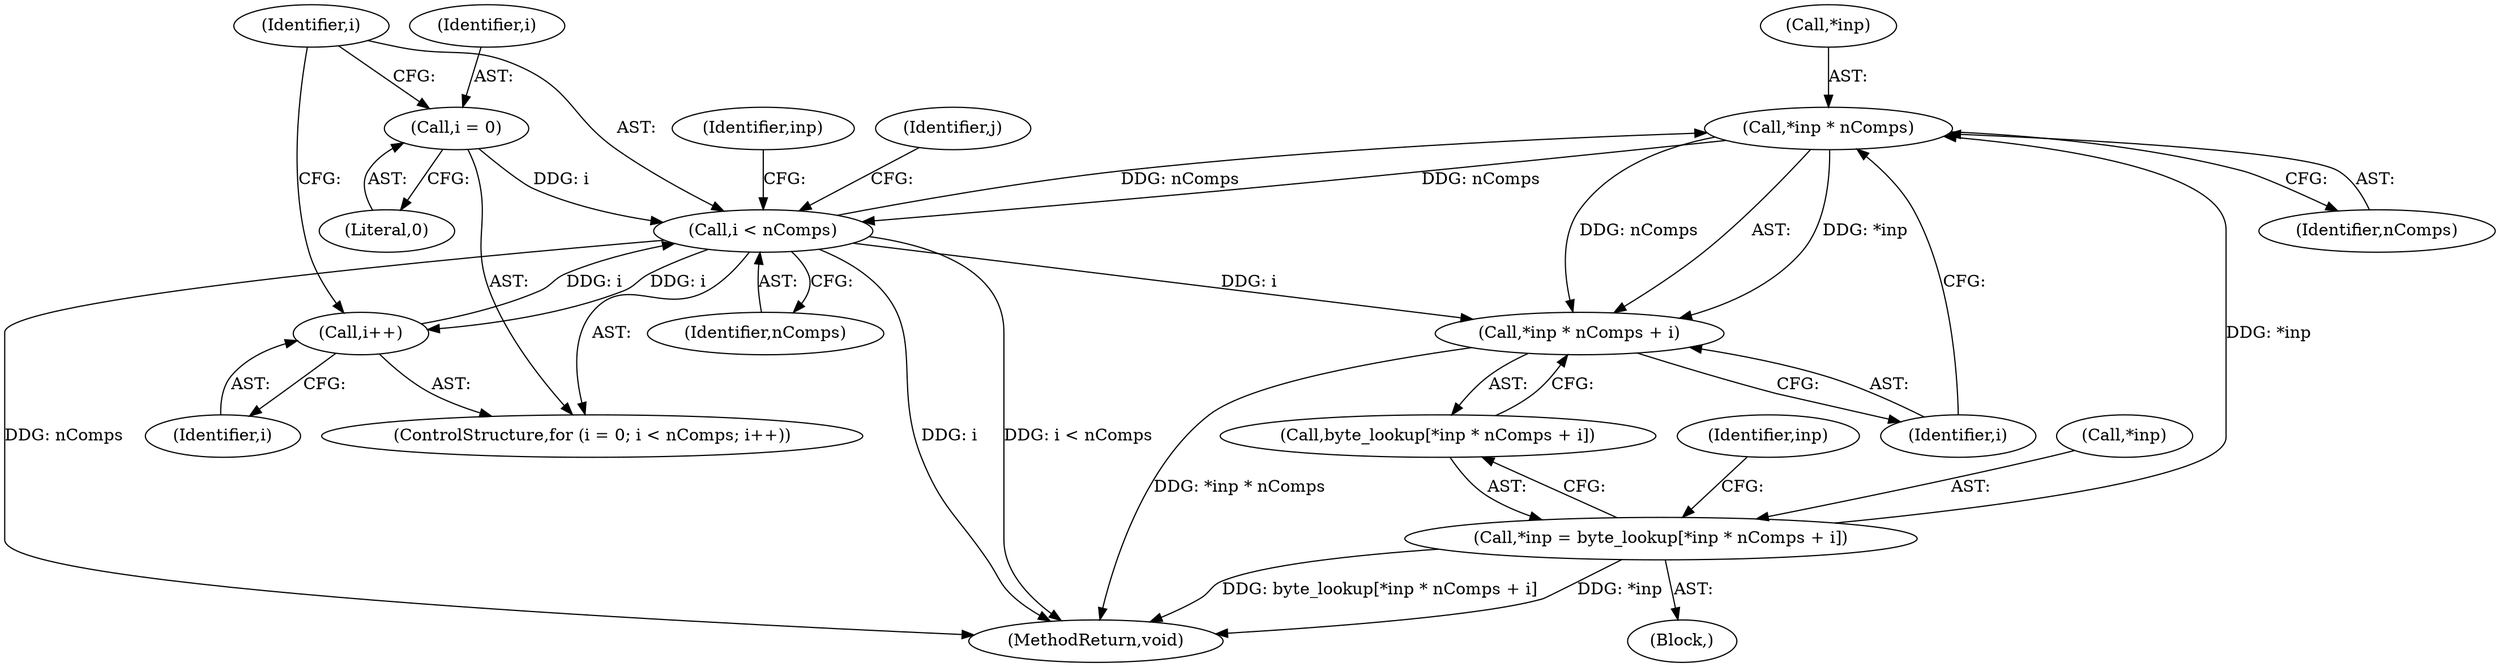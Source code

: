 digraph "0_poppler_7b2d314a61fd0e12f47c62996cb49ec0d1ba747a_7@pointer" {
"1000194" [label="(Call,*inp * nComps)"];
"1000188" [label="(Call,*inp = byte_lookup[*inp * nComps + i])"];
"1000182" [label="(Call,i < nComps)"];
"1000185" [label="(Call,i++)"];
"1000179" [label="(Call,i = 0)"];
"1000194" [label="(Call,*inp * nComps)"];
"1000193" [label="(Call,*inp * nComps + i)"];
"1000189" [label="(Call,*inp)"];
"1000178" [label="(ControlStructure,for (i = 0; i < nComps; i++))"];
"1000195" [label="(Call,*inp)"];
"1000198" [label="(Identifier,i)"];
"1000200" [label="(Identifier,inp)"];
"1000186" [label="(Identifier,i)"];
"1000191" [label="(Call,byte_lookup[*inp * nComps + i])"];
"1000197" [label="(Identifier,nComps)"];
"1000182" [label="(Call,i < nComps)"];
"1000187" [label="(Block,)"];
"1000180" [label="(Identifier,i)"];
"1000206" [label="(MethodReturn,void)"];
"1000188" [label="(Call,*inp = byte_lookup[*inp * nComps + i])"];
"1000194" [label="(Call,*inp * nComps)"];
"1000184" [label="(Identifier,nComps)"];
"1000183" [label="(Identifier,i)"];
"1000179" [label="(Call,i = 0)"];
"1000181" [label="(Literal,0)"];
"1000190" [label="(Identifier,inp)"];
"1000185" [label="(Call,i++)"];
"1000193" [label="(Call,*inp * nComps + i)"];
"1000177" [label="(Identifier,j)"];
"1000194" -> "1000193"  [label="AST: "];
"1000194" -> "1000197"  [label="CFG: "];
"1000195" -> "1000194"  [label="AST: "];
"1000197" -> "1000194"  [label="AST: "];
"1000198" -> "1000194"  [label="CFG: "];
"1000194" -> "1000182"  [label="DDG: nComps"];
"1000194" -> "1000193"  [label="DDG: *inp"];
"1000194" -> "1000193"  [label="DDG: nComps"];
"1000188" -> "1000194"  [label="DDG: *inp"];
"1000182" -> "1000194"  [label="DDG: nComps"];
"1000188" -> "1000187"  [label="AST: "];
"1000188" -> "1000191"  [label="CFG: "];
"1000189" -> "1000188"  [label="AST: "];
"1000191" -> "1000188"  [label="AST: "];
"1000200" -> "1000188"  [label="CFG: "];
"1000188" -> "1000206"  [label="DDG: *inp"];
"1000188" -> "1000206"  [label="DDG: byte_lookup[*inp * nComps + i]"];
"1000182" -> "1000178"  [label="AST: "];
"1000182" -> "1000184"  [label="CFG: "];
"1000183" -> "1000182"  [label="AST: "];
"1000184" -> "1000182"  [label="AST: "];
"1000190" -> "1000182"  [label="CFG: "];
"1000177" -> "1000182"  [label="CFG: "];
"1000182" -> "1000206"  [label="DDG: i < nComps"];
"1000182" -> "1000206"  [label="DDG: nComps"];
"1000182" -> "1000206"  [label="DDG: i"];
"1000185" -> "1000182"  [label="DDG: i"];
"1000179" -> "1000182"  [label="DDG: i"];
"1000182" -> "1000185"  [label="DDG: i"];
"1000182" -> "1000193"  [label="DDG: i"];
"1000185" -> "1000178"  [label="AST: "];
"1000185" -> "1000186"  [label="CFG: "];
"1000186" -> "1000185"  [label="AST: "];
"1000183" -> "1000185"  [label="CFG: "];
"1000179" -> "1000178"  [label="AST: "];
"1000179" -> "1000181"  [label="CFG: "];
"1000180" -> "1000179"  [label="AST: "];
"1000181" -> "1000179"  [label="AST: "];
"1000183" -> "1000179"  [label="CFG: "];
"1000193" -> "1000191"  [label="AST: "];
"1000193" -> "1000198"  [label="CFG: "];
"1000198" -> "1000193"  [label="AST: "];
"1000191" -> "1000193"  [label="CFG: "];
"1000193" -> "1000206"  [label="DDG: *inp * nComps"];
}

